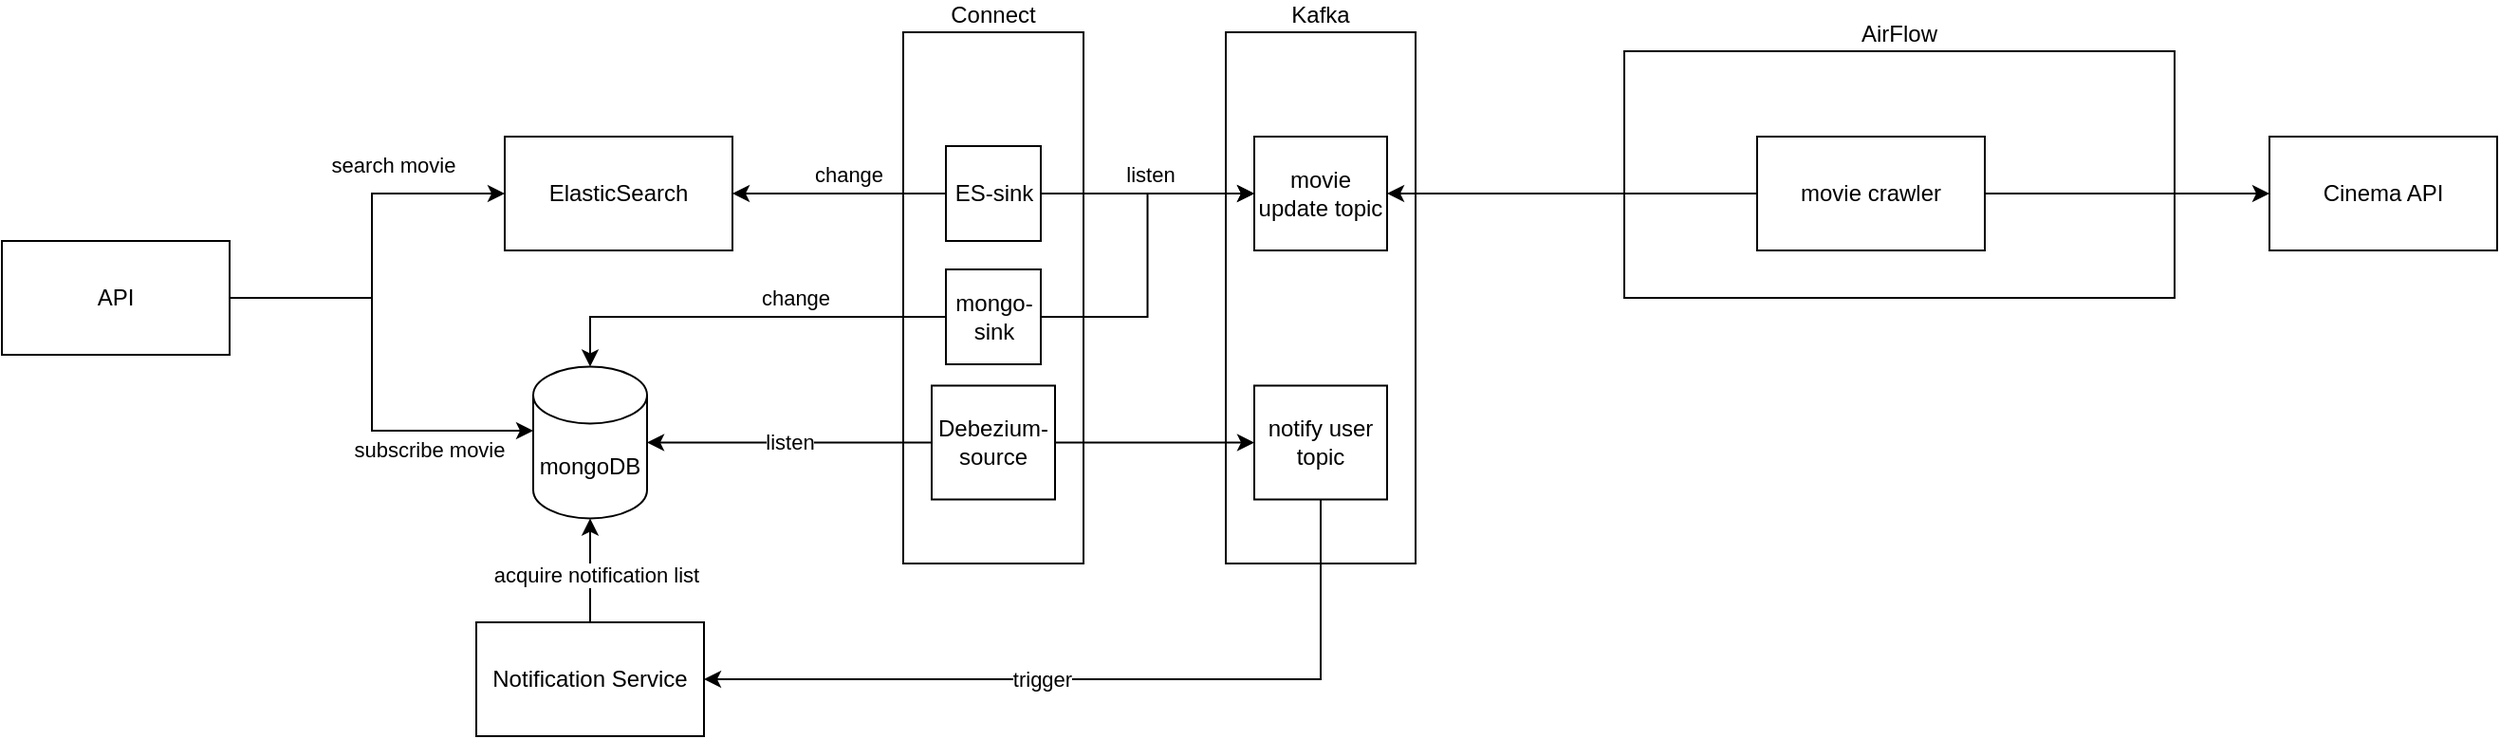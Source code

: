 <mxfile version="20.5.3" type="embed"><diagram id="FWjMxUcO8xdOPy5QttPL" name="Page-1"><mxGraphModel dx="2282" dy="657" grid="1" gridSize="10" guides="1" tooltips="1" connect="1" arrows="1" fold="1" page="1" pageScale="1" pageWidth="850" pageHeight="1100" math="0" shadow="0"><root><mxCell id="0"/><mxCell id="1" parent="0"/><mxCell id="6" value="AirFlow" style="rounded=0;whiteSpace=wrap;html=1;labelPosition=center;verticalLabelPosition=top;align=center;verticalAlign=bottom;" parent="1" vertex="1"><mxGeometry x="430" y="200" width="290" height="130" as="geometry"/></mxCell><mxCell id="2" value="Kafka" style="rounded=0;whiteSpace=wrap;html=1;labelPosition=center;verticalLabelPosition=top;align=center;verticalAlign=bottom;" parent="1" vertex="1"><mxGeometry x="220" y="190" width="100" height="280" as="geometry"/></mxCell><mxCell id="50" style="edgeStyle=orthogonalEdgeStyle;rounded=0;orthogonalLoop=1;jettySize=auto;html=1;entryX=1;entryY=0.5;entryDx=0;entryDy=0;" parent="1" source="3" target="27" edge="1"><mxGeometry relative="1" as="geometry"/></mxCell><mxCell id="72" style="edgeStyle=orthogonalEdgeStyle;rounded=0;orthogonalLoop=1;jettySize=auto;html=1;entryX=0;entryY=0.5;entryDx=0;entryDy=0;" parent="1" source="3" target="7" edge="1"><mxGeometry relative="1" as="geometry"/></mxCell><mxCell id="3" value="movie crawler" style="rounded=0;whiteSpace=wrap;html=1;" parent="1" vertex="1"><mxGeometry x="500" y="245" width="120" height="60" as="geometry"/></mxCell><mxCell id="4" value="ElasticSearch" style="rounded=0;whiteSpace=wrap;html=1;" parent="1" vertex="1"><mxGeometry x="-160" y="245" width="120" height="60" as="geometry"/></mxCell><mxCell id="7" value="Cinema API" style="rounded=0;whiteSpace=wrap;html=1;" parent="1" vertex="1"><mxGeometry x="770" y="245" width="120" height="60" as="geometry"/></mxCell><mxCell id="14" style="edgeStyle=orthogonalEdgeStyle;rounded=0;orthogonalLoop=1;jettySize=auto;html=1;" parent="1" source="12" target="51" edge="1"><mxGeometry relative="1" as="geometry"><mxPoint x="-175" y="407.5" as="targetPoint"/><Array as="points"><mxPoint x="-230" y="330"/><mxPoint x="-230" y="400"/></Array></mxGeometry></mxCell><mxCell id="19" value="subscribe movie" style="edgeLabel;html=1;align=center;verticalAlign=middle;resizable=0;points=[];" parent="14" vertex="1" connectable="0"><mxGeometry x="0.454" y="-2" relative="1" as="geometry"><mxPoint x="8" y="8" as="offset"/></mxGeometry></mxCell><mxCell id="90" style="edgeStyle=orthogonalEdgeStyle;rounded=0;orthogonalLoop=1;jettySize=auto;html=1;entryX=0;entryY=0.5;entryDx=0;entryDy=0;" parent="1" source="12" target="4" edge="1"><mxGeometry relative="1" as="geometry"><Array as="points"><mxPoint x="-230" y="330"/><mxPoint x="-230" y="275"/></Array></mxGeometry></mxCell><mxCell id="91" value="search movie" style="edgeLabel;html=1;align=center;verticalAlign=middle;resizable=0;points=[];" parent="90" vertex="1" connectable="0"><mxGeometry x="0.578" y="-1" relative="1" as="geometry"><mxPoint x="-17" y="-16" as="offset"/></mxGeometry></mxCell><mxCell id="12" value="API" style="rounded=0;whiteSpace=wrap;html=1;" parent="1" vertex="1"><mxGeometry x="-425" y="300" width="120" height="60" as="geometry"/></mxCell><mxCell id="54" style="edgeStyle=orthogonalEdgeStyle;rounded=0;orthogonalLoop=1;jettySize=auto;html=1;" parent="1" source="15" target="51" edge="1"><mxGeometry relative="1" as="geometry"/></mxCell><mxCell id="97" value="acquire notification list" style="edgeLabel;html=1;align=center;verticalAlign=middle;resizable=0;points=[];" parent="54" vertex="1" connectable="0"><mxGeometry x="-0.093" y="-3" relative="1" as="geometry"><mxPoint as="offset"/></mxGeometry></mxCell><mxCell id="15" value="Notification Service" style="rounded=0;whiteSpace=wrap;html=1;" parent="1" vertex="1"><mxGeometry x="-175" y="501" width="120" height="60" as="geometry"/></mxCell><mxCell id="20" value="Connect" style="rounded=0;whiteSpace=wrap;html=1;labelPosition=center;verticalLabelPosition=top;align=center;verticalAlign=bottom;" parent="1" vertex="1"><mxGeometry x="50" y="190" width="95" height="280" as="geometry"/></mxCell><mxCell id="24" style="edgeStyle=orthogonalEdgeStyle;rounded=0;orthogonalLoop=1;jettySize=auto;html=1;entryX=1;entryY=0.5;entryDx=0;entryDy=0;" parent="1" source="23" target="4" edge="1"><mxGeometry relative="1" as="geometry"/></mxCell><mxCell id="94" value="change" style="edgeLabel;html=1;align=center;verticalAlign=middle;resizable=0;points=[];" parent="24" vertex="1" connectable="0"><mxGeometry x="0.12" y="2" relative="1" as="geometry"><mxPoint x="11" y="-12" as="offset"/></mxGeometry></mxCell><mxCell id="28" style="edgeStyle=orthogonalEdgeStyle;rounded=0;orthogonalLoop=1;jettySize=auto;html=1;entryX=0;entryY=0.5;entryDx=0;entryDy=0;" parent="1" source="23" target="27" edge="1"><mxGeometry relative="1" as="geometry"/></mxCell><mxCell id="92" value="listen" style="edgeLabel;html=1;align=center;verticalAlign=middle;resizable=0;points=[];" parent="28" vertex="1" connectable="0"><mxGeometry x="-0.12" y="2" relative="1" as="geometry"><mxPoint x="8" y="-8" as="offset"/></mxGeometry></mxCell><mxCell id="23" value="ES-sink" style="rounded=0;whiteSpace=wrap;html=1;" parent="1" vertex="1"><mxGeometry x="72.5" y="250" width="50" height="50" as="geometry"/></mxCell><mxCell id="29" style="edgeStyle=orthogonalEdgeStyle;rounded=0;orthogonalLoop=1;jettySize=auto;html=1;entryX=0;entryY=0.5;entryDx=0;entryDy=0;" parent="1" source="25" target="27" edge="1"><mxGeometry relative="1" as="geometry"/></mxCell><mxCell id="83" style="edgeStyle=orthogonalEdgeStyle;rounded=0;orthogonalLoop=1;jettySize=auto;html=1;entryX=0.5;entryY=0;entryDx=0;entryDy=0;entryPerimeter=0;" parent="1" source="25" target="51" edge="1"><mxGeometry relative="1" as="geometry"/></mxCell><mxCell id="95" value="change" style="edgeLabel;html=1;align=center;verticalAlign=middle;resizable=0;points=[];" parent="83" vertex="1" connectable="0"><mxGeometry x="-0.255" y="-3" relative="1" as="geometry"><mxPoint y="-7" as="offset"/></mxGeometry></mxCell><mxCell id="25" value="mongo-sink" style="rounded=0;whiteSpace=wrap;html=1;" parent="1" vertex="1"><mxGeometry x="72.5" y="315" width="50" height="50" as="geometry"/></mxCell><mxCell id="27" value="movie update topic" style="rounded=0;whiteSpace=wrap;html=1;" parent="1" vertex="1"><mxGeometry x="235" y="245" width="70" height="60" as="geometry"/></mxCell><mxCell id="51" value="mongoDB" style="shape=cylinder3;whiteSpace=wrap;html=1;boundedLbl=1;backgroundOutline=1;size=15;" parent="1" vertex="1"><mxGeometry x="-145" y="366.25" width="60" height="80" as="geometry"/></mxCell><mxCell id="86" style="edgeStyle=orthogonalEdgeStyle;rounded=0;orthogonalLoop=1;jettySize=auto;html=1;entryX=0;entryY=0.5;entryDx=0;entryDy=0;" parent="1" source="78" target="80" edge="1"><mxGeometry relative="1" as="geometry"/></mxCell><mxCell id="93" value="listen" style="edgeStyle=orthogonalEdgeStyle;rounded=0;orthogonalLoop=1;jettySize=auto;html=1;" parent="1" source="78" target="51" edge="1"><mxGeometry relative="1" as="geometry"/></mxCell><mxCell id="78" value="Debezium-source" style="rounded=0;whiteSpace=wrap;html=1;" parent="1" vertex="1"><mxGeometry x="65" y="376.25" width="65" height="60" as="geometry"/></mxCell><mxCell id="89" style="edgeStyle=orthogonalEdgeStyle;rounded=0;orthogonalLoop=1;jettySize=auto;html=1;entryX=1;entryY=0.5;entryDx=0;entryDy=0;" parent="1" source="80" target="15" edge="1"><mxGeometry relative="1" as="geometry"><Array as="points"><mxPoint x="270" y="531"/></Array></mxGeometry></mxCell><mxCell id="96" value="trigger" style="edgeLabel;html=1;align=center;verticalAlign=middle;resizable=0;points=[];" parent="89" vertex="1" connectable="0"><mxGeometry x="0.28" y="4" relative="1" as="geometry"><mxPoint x="26" y="-4" as="offset"/></mxGeometry></mxCell><mxCell id="80" value="notify user topic" style="rounded=0;whiteSpace=wrap;html=1;" parent="1" vertex="1"><mxGeometry x="235" y="376.25" width="70" height="60" as="geometry"/></mxCell></root></mxGraphModel></diagram></mxfile>